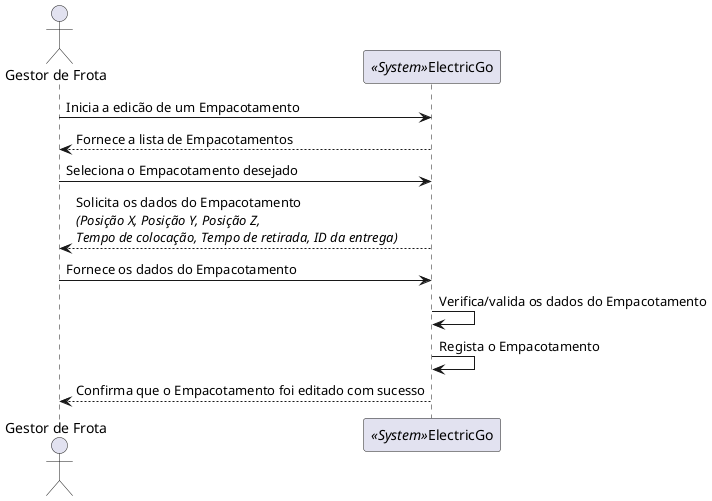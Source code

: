 @startuml
actor "Gestor de Frota" as A
participant "<i><<System>></i>ElectricGo" as S

A -> S: Inicia a edicão de um Empacotamento
S --> A: Fornece a lista de Empacotamentos

A -> S: Seleciona o Empacotamento desejado
S --> A: Solicita os dados do Empacotamento\n<i>(Posição X, Posição Y, Posição Z,</i>\n<i>Tempo de colocação, Tempo de retirada, ID da entrega)</i>

A -> S: Fornece os dados do Empacotamento
S -> S: Verifica/valida os dados do Empacotamento
S -> S: Regista o Empacotamento
S --> A: Confirma que o Empacotamento foi editado com sucesso

@enduml

